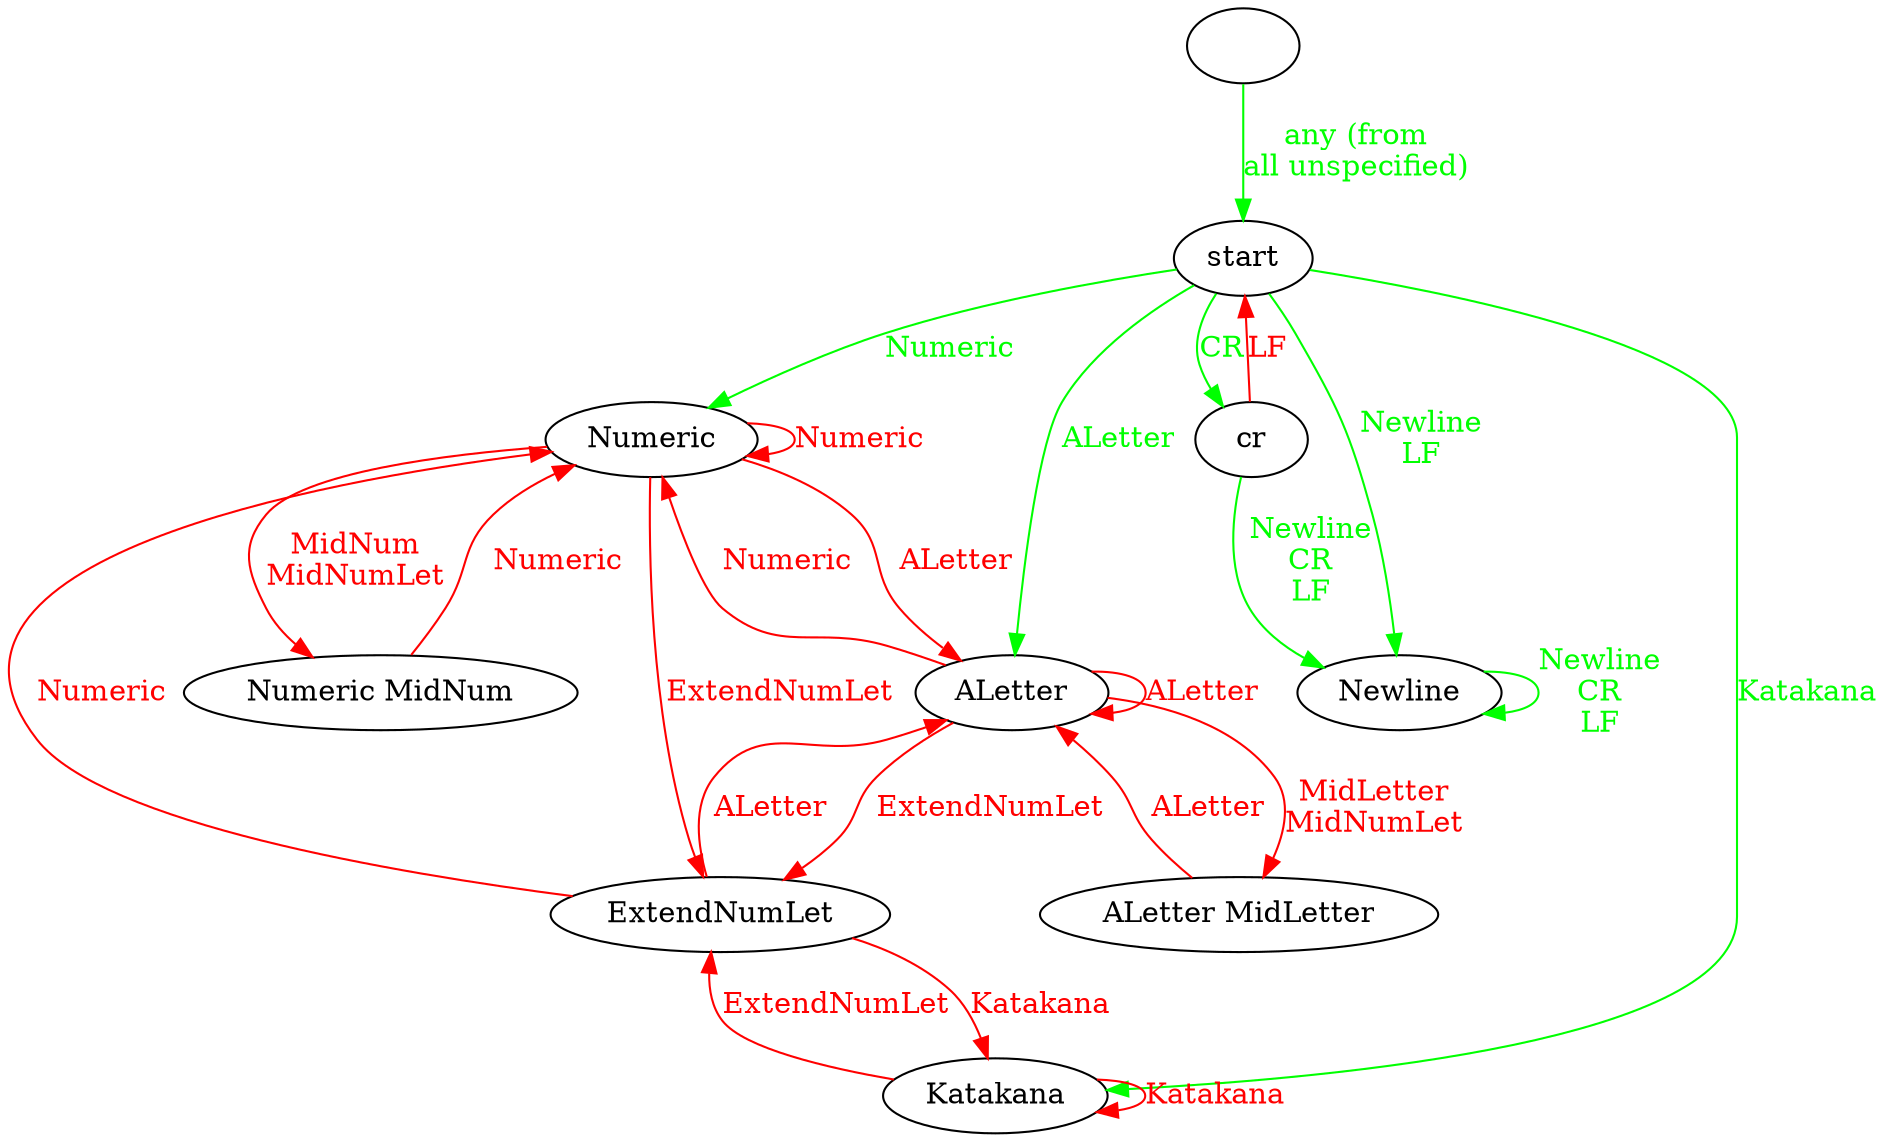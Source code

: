 // State machine for calculating word boundaries.
// Based on Unicode Standard Annex (UAX) 29, Text Boundaries.
//
// Green indicates break, red indicates non-break

digraph wordbreak {
	// Any
	"" -> start [label = "any (from\nall unspecified)", color = green, fontcolor = green];

	// Start
	start -> cr [label = "CR", color = green, fontcolor = green];
	start -> Numeric [label = "Numeric", color = green, fontcolor = green];
	start -> ALetter [label = "ALetter", color = green, fontcolor = green];
	start -> Katakana [label = "Katakana", color = green, fontcolor = green];
	// start -> any;

	// CR
	cr -> start [label = "LF", color = red, fontcolor = red];
	// cr -> any;

	// Newline
	start -> Newline [label = "Newline\nLF", color = green, fontcolor = green];
	Newline -> Newline [label = "Newline\nCR\nLF", color = green, fontcolor = green];
	cr -> Newline [label = "Newline\nCR\nLF", color = green, fontcolor = green];

	// ALetter
	ALetter -> ALetter [label = "ALetter", color = red, fontcolor = red];
	ALetter -> "ALetter MidLetter" [label = "MidLetter\nMidNumLet", color = red, fontcolor = red];
	ALetter -> ExtendNumLet [label = "ExtendNumLet", color = red, fontcolor = red];
	ALetter -> Numeric [label = "Numeric", color = red, fontcolor = red];

	// ALetter MidLetter
	"ALetter MidLetter" -> ALetter [label = "ALetter", color = red, fontcolor = red];

	// Numeric
	Numeric -> Numeric [label = "Numeric", color = red, fontcolor = red];
	Numeric -> ALetter [label = "ALetter", color = red, fontcolor = red];
	Numeric -> "Numeric MidNum" [label = "MidNum\nMidNumLet", color = red, fontcolor = red];
	Numeric -> ExtendNumLet [label = "ExtendNumLet", color = red, fontcolor = red];

	// Numeric MidNum
	"Numeric MidNum" -> Numeric [label = "Numeric", color = red, fontcolor = red];

	// Katakana
	Katakana -> Katakana [label = "Katakana", color = red, fontcolor = red];
	Katakana -> ExtendNumLet [label = "ExtendNumLet", color = red, fontcolor = red];

	// ExtendNumLet
	ExtendNumLet -> Katakana [label = "Katakana", color = red, fontcolor = red];
	ExtendNumLet -> Numeric [label = "Numeric", color = red, fontcolor = red];
	ExtendNumLet -> ALetter [label = "ALetter", color = red, fontcolor = red];
}
